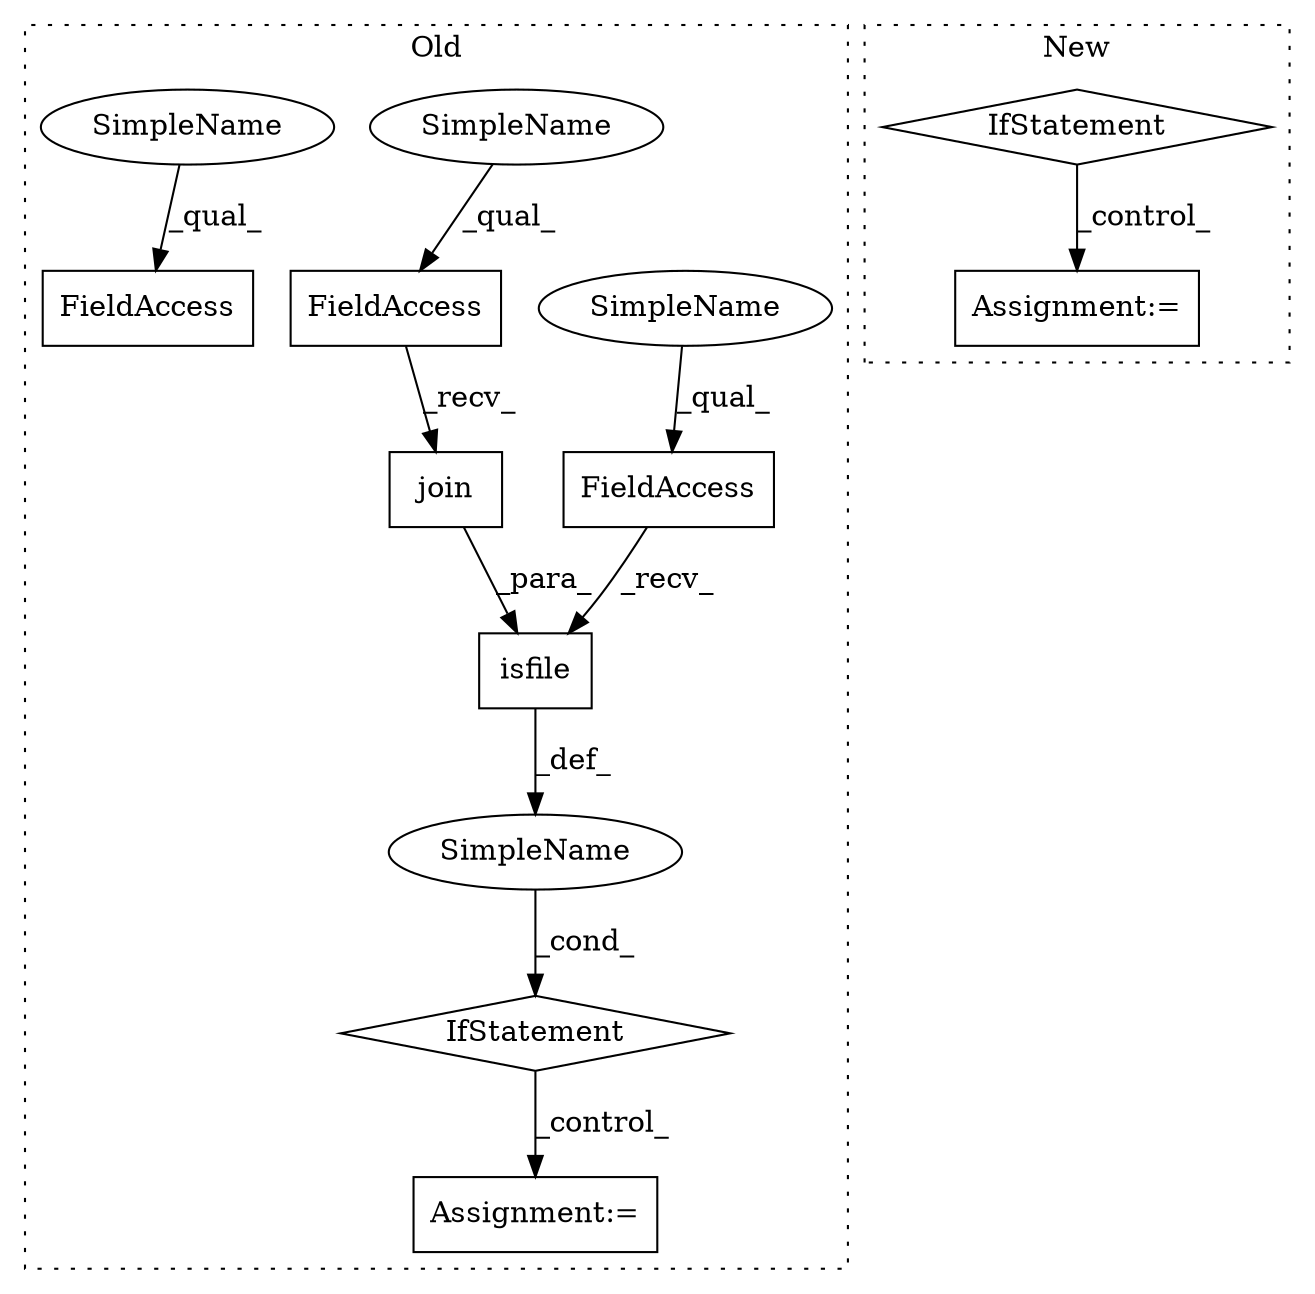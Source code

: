 digraph G {
subgraph cluster0 {
1 [label="isfile" a="32" s="3136,3177" l="7,1" shape="box"];
3 [label="FieldAccess" a="22" s="3128" l="7" shape="box"];
4 [label="IfStatement" a="25" s="3100,3178" l="4,2" shape="diamond"];
5 [label="Assignment:=" a="7" s="3279,3346" l="53,2" shape="box"];
6 [label="SimpleName" a="42" s="" l="" shape="ellipse"];
7 [label="FieldAccess" a="22" s="3211" l="7" shape="box"];
8 [label="FieldAccess" a="22" s="3143" l="7" shape="box"];
10 [label="join" a="32" s="3151,3176" l="5,1" shape="box"];
11 [label="SimpleName" a="42" s="3128" l="2" shape="ellipse"];
12 [label="SimpleName" a="42" s="3143" l="2" shape="ellipse"];
13 [label="SimpleName" a="42" s="3211" l="2" shape="ellipse"];
label = "Old";
style="dotted";
}
subgraph cluster1 {
2 [label="IfStatement" a="25" s="5132,5187" l="4,2" shape="diamond"];
9 [label="Assignment:=" a="7" s="5309" l="1" shape="box"];
label = "New";
style="dotted";
}
1 -> 6 [label="_def_"];
2 -> 9 [label="_control_"];
3 -> 1 [label="_recv_"];
4 -> 5 [label="_control_"];
6 -> 4 [label="_cond_"];
8 -> 10 [label="_recv_"];
10 -> 1 [label="_para_"];
11 -> 3 [label="_qual_"];
12 -> 8 [label="_qual_"];
13 -> 7 [label="_qual_"];
}